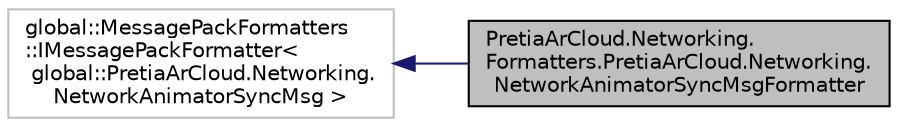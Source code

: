 digraph "PretiaArCloud.Networking.Formatters.PretiaArCloud.Networking.NetworkAnimatorSyncMsgFormatter"
{
 // LATEX_PDF_SIZE
  edge [fontname="Helvetica",fontsize="10",labelfontname="Helvetica",labelfontsize="10"];
  node [fontname="Helvetica",fontsize="10",shape=record];
  rankdir="LR";
  Node1 [label="PretiaArCloud.Networking.\lFormatters.PretiaArCloud.Networking.\lNetworkAnimatorSyncMsgFormatter",height=0.2,width=0.4,color="black", fillcolor="grey75", style="filled", fontcolor="black",tooltip=" "];
  Node2 -> Node1 [dir="back",color="midnightblue",fontsize="10",style="solid",fontname="Helvetica"];
  Node2 [label="global::MessagePackFormatters\l::IMessagePackFormatter\<\l global::PretiaArCloud.Networking.\lNetworkAnimatorSyncMsg \>",height=0.2,width=0.4,color="grey75", fillcolor="white", style="filled",tooltip=" "];
}
